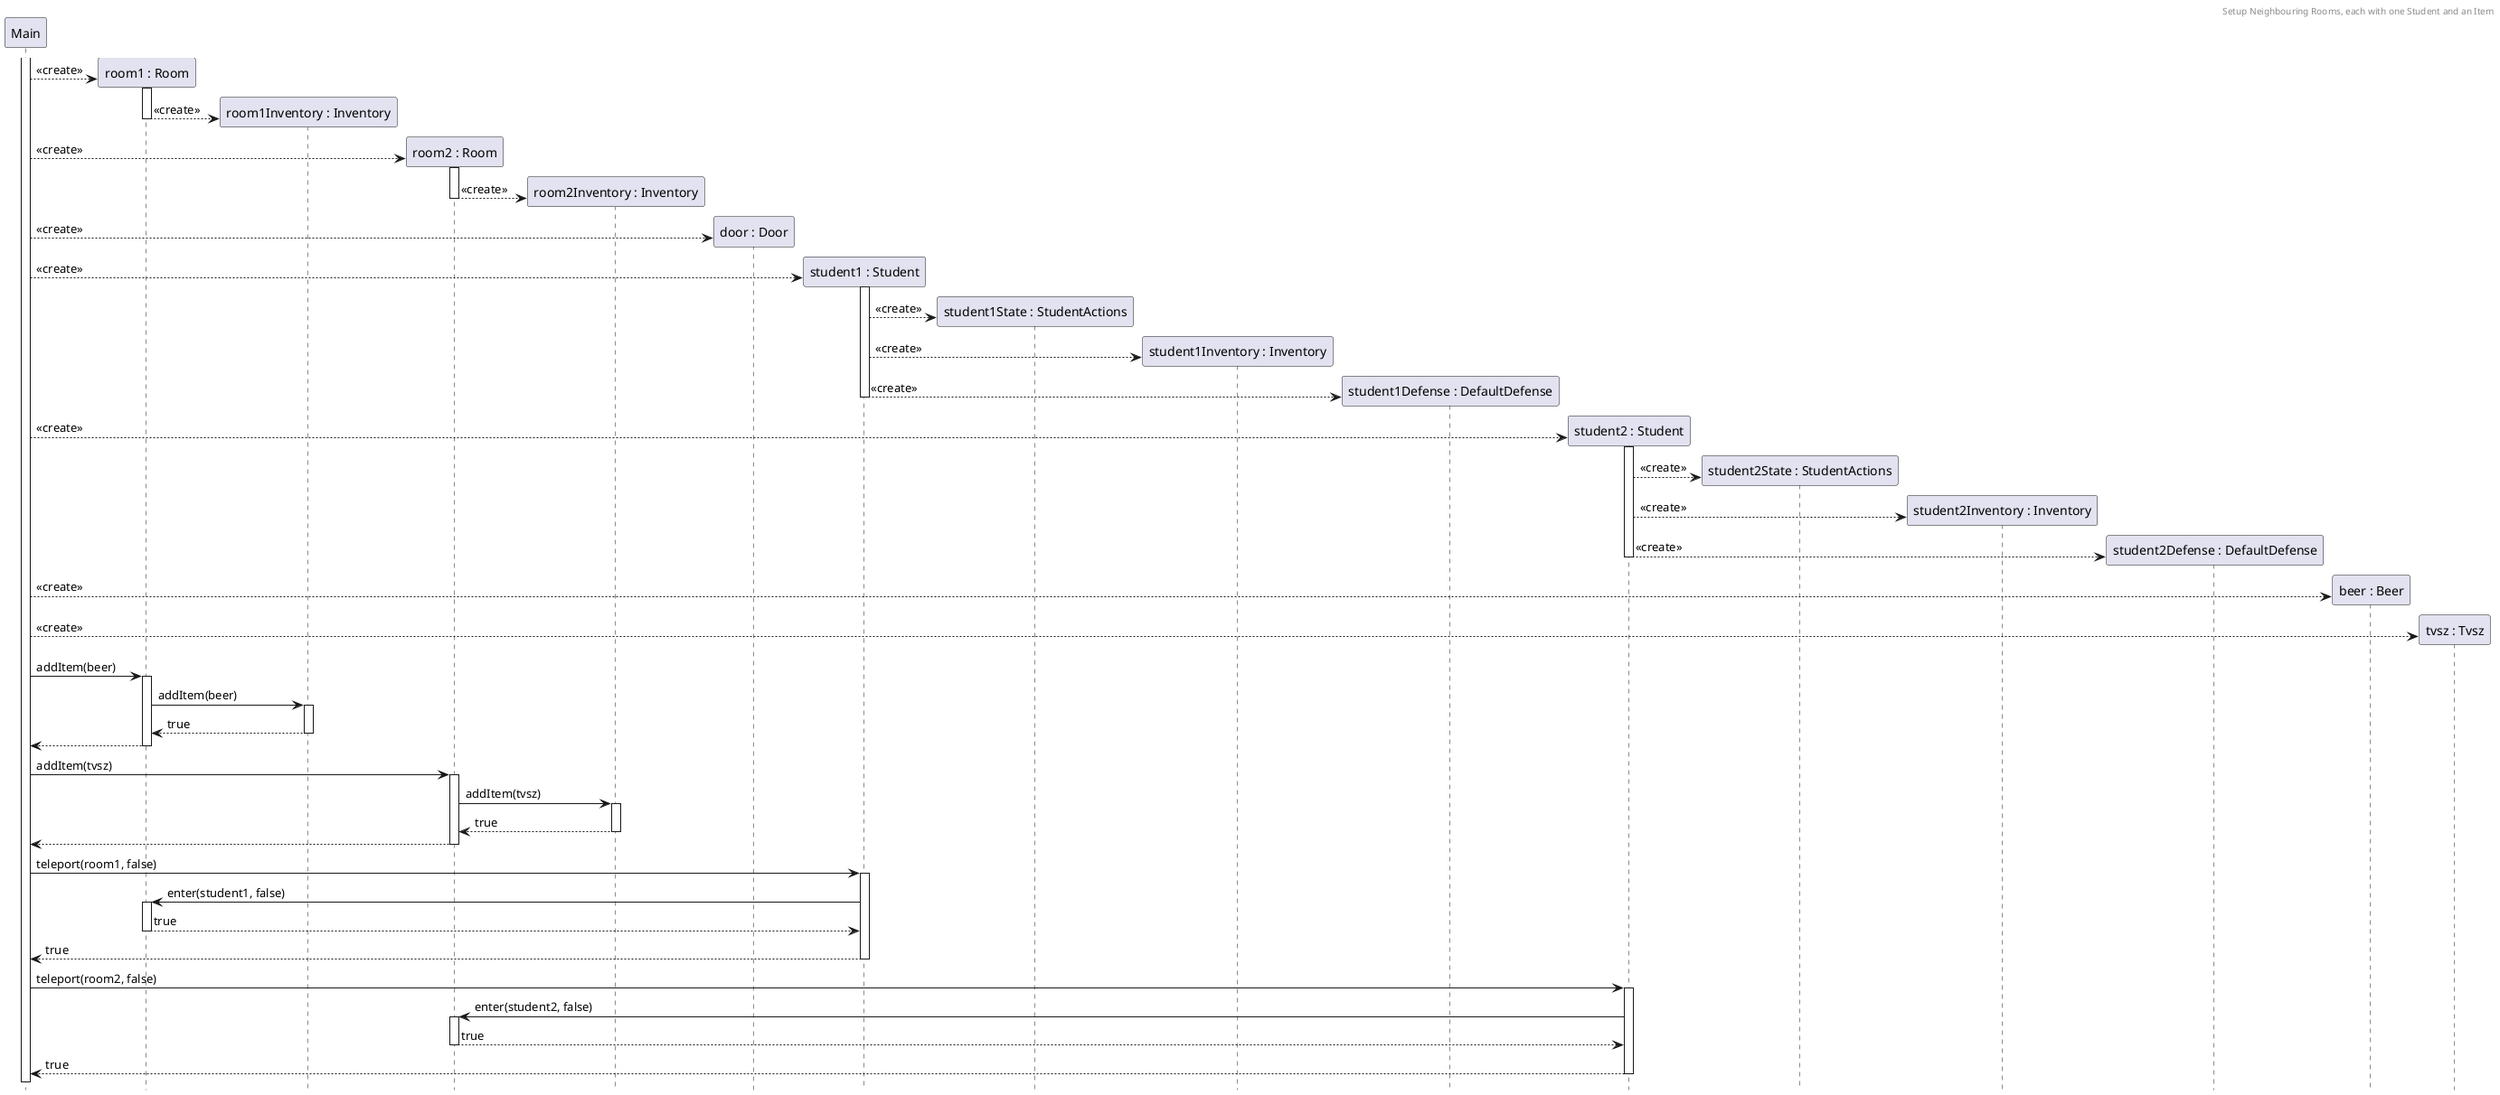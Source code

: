 @startuml StudentsMerge
header Setup Neighbouring Rooms, each with one Student and an Item
hide footbox

participant M as "Main"
activate M

create R1 as "room1 : Room"
M --> R1 :  <<create>>
activate R1
create R1I as "room1Inventory : Inventory"
R1 --> R1I --: <<create>>

create R2 as "room2 : Room"
M --> R2 :  <<create>>
activate R2
create R2I as "room2Inventory : Inventory"
R2 --> R2I --: <<create>>

create D as "door : Door"
M --> D :  <<create>>
create S1 as "student1 : Student"
M --> S1 ++: <<create>>
create S1S as "student1State : StudentActions"
S1 --> S1S : <<create>>
create S1I as "student1Inventory : Inventory"
S1 --> S1I : <<create>>
create S1D as "student1Defense : DefaultDefense"
S1 --> S1D --: <<create>>
create S2 as "student2 : Student"
M --> S2 ++: <<create>>
create S2S as "student2State : StudentActions"
S2 --> S2S : <<create>>
create S2I as "student2Inventory : Inventory"
S2 --> S2I : <<create>>
create S2D as "student2Defense : DefaultDefense"
S2 --> S2D --: <<create>>

create B as "beer : Beer"
M --> B : <<create>>
create T as "tvsz : Tvsz"
M --> T : <<create>>

M -> R1 ++: addItem(beer)
R1 -> R1I ++: addItem(beer)
return true
return

M -> R2 ++: addItem(tvsz)
R2 -> R2I ++: addItem(tvsz)
return true
return

M -> S1 ++ : teleport(room1, false)
S1 -> R1 ++ : enter(student1, false)
return true
return true

M -> S2 ++ : teleport(room2, false)
S2 -> R2 ++ : enter(student2, false)
return true
return true
@enduml

